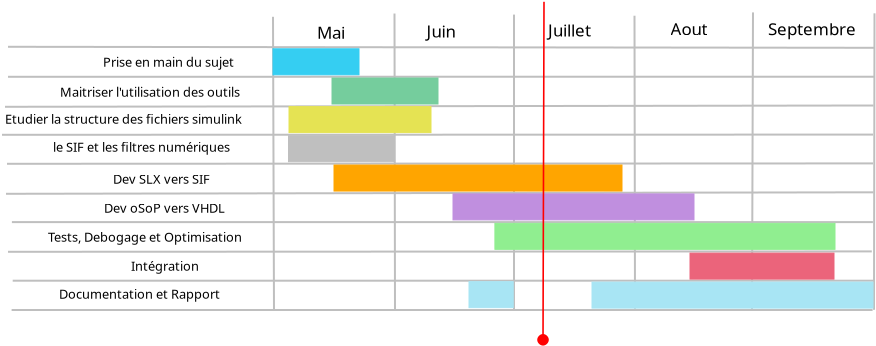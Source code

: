 <?xml version="1.0" encoding="UTF-8"?>
<dia:diagram xmlns:dia="http://www.lysator.liu.se/~alla/dia/">
  <dia:layer name="Arrière-plan" visible="true">
    <dia:object type="Standard - Line" version="0" id="O0">
      <dia:attribute name="obj_pos">
        <dia:point val="6.85,12.85"/>
      </dia:attribute>
      <dia:attribute name="obj_bb">
        <dia:rectangle val="6.8,12.8;50.2,12.95"/>
      </dia:attribute>
      <dia:attribute name="conn_endpoints">
        <dia:point val="6.85,12.85"/>
        <dia:point val="50.15,12.9"/>
      </dia:attribute>
      <dia:attribute name="numcp">
        <dia:int val="1"/>
      </dia:attribute>
      <dia:attribute name="line_color">
        <dia:color val="#bfbfbf"/>
      </dia:attribute>
    </dia:object>
    <dia:object type="Standard - Line" version="0" id="O1">
      <dia:attribute name="obj_pos">
        <dia:point val="6.85,14.35"/>
      </dia:attribute>
      <dia:attribute name="obj_bb">
        <dia:rectangle val="6.8,14.295;50.225,14.4"/>
      </dia:attribute>
      <dia:attribute name="conn_endpoints">
        <dia:point val="6.85,14.35"/>
        <dia:point val="50.175,14.345"/>
      </dia:attribute>
      <dia:attribute name="numcp">
        <dia:int val="1"/>
      </dia:attribute>
      <dia:attribute name="line_color">
        <dia:color val="#bfbfbf"/>
      </dia:attribute>
    </dia:object>
    <dia:object type="Standard - Line" version="0" id="O2">
      <dia:attribute name="obj_pos">
        <dia:point val="6.55,17.25"/>
      </dia:attribute>
      <dia:attribute name="obj_bb">
        <dia:rectangle val="6.5,17.19;50.15,17.3"/>
      </dia:attribute>
      <dia:attribute name="conn_endpoints">
        <dia:point val="6.55,17.25"/>
        <dia:point val="50.1,17.24"/>
      </dia:attribute>
      <dia:attribute name="numcp">
        <dia:int val="1"/>
      </dia:attribute>
      <dia:attribute name="line_color">
        <dia:color val="#bfbfbf"/>
      </dia:attribute>
    </dia:object>
    <dia:object type="Standard - Line" version="0" id="O3">
      <dia:attribute name="obj_pos">
        <dia:point val="6.7,15.85"/>
      </dia:attribute>
      <dia:attribute name="obj_bb">
        <dia:rectangle val="6.65,15.735;50.175,15.9"/>
      </dia:attribute>
      <dia:attribute name="conn_endpoints">
        <dia:point val="6.7,15.85"/>
        <dia:point val="50.125,15.785"/>
      </dia:attribute>
      <dia:attribute name="numcp">
        <dia:int val="1"/>
      </dia:attribute>
      <dia:attribute name="line_color">
        <dia:color val="#bfbfbf"/>
      </dia:attribute>
    </dia:object>
    <dia:object type="Standard - Line" version="0" id="O4">
      <dia:attribute name="obj_pos">
        <dia:point val="6.8,18.7"/>
      </dia:attribute>
      <dia:attribute name="obj_bb">
        <dia:rectangle val="6.75,18.63;50.15,18.75"/>
      </dia:attribute>
      <dia:attribute name="conn_endpoints">
        <dia:point val="6.8,18.7"/>
        <dia:point val="50.1,18.68"/>
      </dia:attribute>
      <dia:attribute name="numcp">
        <dia:int val="1"/>
      </dia:attribute>
      <dia:attribute name="line_color">
        <dia:color val="#bfbfbf"/>
      </dia:attribute>
    </dia:object>
    <dia:object type="Standard - Line" version="0" id="O5">
      <dia:attribute name="obj_pos">
        <dia:point val="6.75,20.2"/>
      </dia:attribute>
      <dia:attribute name="obj_bb">
        <dia:rectangle val="6.7,20.075;50.175,20.25"/>
      </dia:attribute>
      <dia:attribute name="conn_endpoints">
        <dia:point val="6.75,20.2"/>
        <dia:point val="50.125,20.125"/>
      </dia:attribute>
      <dia:attribute name="numcp">
        <dia:int val="1"/>
      </dia:attribute>
      <dia:attribute name="line_color">
        <dia:color val="#bfbfbf"/>
      </dia:attribute>
    </dia:object>
    <dia:object type="Standard - Line" version="0" id="O6">
      <dia:attribute name="obj_pos">
        <dia:point val="20.1,11.35"/>
      </dia:attribute>
      <dia:attribute name="obj_bb">
        <dia:rectangle val="20.05,11.3;20.2,26.1"/>
      </dia:attribute>
      <dia:attribute name="conn_endpoints">
        <dia:point val="20.1,11.35"/>
        <dia:point val="20.15,26.05"/>
      </dia:attribute>
      <dia:attribute name="numcp">
        <dia:int val="1"/>
      </dia:attribute>
      <dia:attribute name="line_color">
        <dia:color val="#bfbfbf"/>
      </dia:attribute>
    </dia:object>
    <dia:object type="Standard - Line" version="0" id="O7">
      <dia:attribute name="obj_pos">
        <dia:point val="38.175,11.295"/>
      </dia:attribute>
      <dia:attribute name="obj_bb">
        <dia:rectangle val="38.125,11.245;38.25,26.0"/>
      </dia:attribute>
      <dia:attribute name="conn_endpoints">
        <dia:point val="38.175,11.295"/>
        <dia:point val="38.2,25.95"/>
      </dia:attribute>
      <dia:attribute name="numcp">
        <dia:int val="1"/>
      </dia:attribute>
      <dia:attribute name="line_color">
        <dia:color val="#bfbfbf"/>
      </dia:attribute>
    </dia:object>
    <dia:object type="Standard - Line" version="0" id="O8">
      <dia:attribute name="obj_pos">
        <dia:point val="32.15,11.24"/>
      </dia:attribute>
      <dia:attribute name="obj_bb">
        <dia:rectangle val="32.1,11.19;32.2,26.05"/>
      </dia:attribute>
      <dia:attribute name="conn_endpoints">
        <dia:point val="32.15,11.24"/>
        <dia:point val="32.15,26"/>
      </dia:attribute>
      <dia:attribute name="numcp">
        <dia:int val="1"/>
      </dia:attribute>
      <dia:attribute name="line_color">
        <dia:color val="#bfbfbf"/>
      </dia:attribute>
    </dia:object>
    <dia:object type="Standard - Line" version="0" id="O9">
      <dia:attribute name="obj_pos">
        <dia:point val="26.175,11.185"/>
      </dia:attribute>
      <dia:attribute name="obj_bb">
        <dia:rectangle val="26.125,11.135;26.25,26.1"/>
      </dia:attribute>
      <dia:attribute name="conn_endpoints">
        <dia:point val="26.175,11.185"/>
        <dia:point val="26.2,26.05"/>
      </dia:attribute>
      <dia:attribute name="numcp">
        <dia:int val="1"/>
      </dia:attribute>
      <dia:attribute name="line_color">
        <dia:color val="#bfbfbf"/>
      </dia:attribute>
    </dia:object>
    <dia:object type="Standard - Line" version="0" id="O10">
      <dia:attribute name="obj_pos">
        <dia:point val="44.1,11.13"/>
      </dia:attribute>
      <dia:attribute name="obj_bb">
        <dia:rectangle val="44.0,11.08;44.15,26.05"/>
      </dia:attribute>
      <dia:attribute name="conn_endpoints">
        <dia:point val="44.1,11.13"/>
        <dia:point val="44.05,26"/>
      </dia:attribute>
      <dia:attribute name="numcp">
        <dia:int val="1"/>
      </dia:attribute>
      <dia:attribute name="line_color">
        <dia:color val="#bfbfbf"/>
      </dia:attribute>
    </dia:object>
    <dia:object type="Standard - Line" version="0" id="O11">
      <dia:attribute name="obj_pos">
        <dia:point val="50.175,11.175"/>
      </dia:attribute>
      <dia:attribute name="obj_bb">
        <dia:rectangle val="50.1,11.125;50.225,26.05"/>
      </dia:attribute>
      <dia:attribute name="conn_endpoints">
        <dia:point val="50.175,11.175"/>
        <dia:point val="50.15,26"/>
      </dia:attribute>
      <dia:attribute name="numcp">
        <dia:int val="1"/>
      </dia:attribute>
      <dia:attribute name="line_color">
        <dia:color val="#bfbfbf"/>
      </dia:attribute>
    </dia:object>
    <dia:object type="Standard - Text" version="1" id="O12">
      <dia:attribute name="obj_pos">
        <dia:point val="22.3,12.45"/>
      </dia:attribute>
      <dia:attribute name="obj_bb">
        <dia:rectangle val="22.3,11.662;23.782,12.65"/>
      </dia:attribute>
      <dia:attribute name="text">
        <dia:composite type="text">
          <dia:attribute name="string">
            <dia:string>#Mai#</dia:string>
          </dia:attribute>
          <dia:attribute name="font">
            <dia:font family="sans" style="0" name="Helvetica"/>
          </dia:attribute>
          <dia:attribute name="height">
            <dia:real val="1.058"/>
          </dia:attribute>
          <dia:attribute name="pos">
            <dia:point val="22.3,12.45"/>
          </dia:attribute>
          <dia:attribute name="color">
            <dia:color val="#000000"/>
          </dia:attribute>
          <dia:attribute name="alignment">
            <dia:enum val="0"/>
          </dia:attribute>
        </dia:composite>
      </dia:attribute>
      <dia:attribute name="valign">
        <dia:enum val="3"/>
      </dia:attribute>
    </dia:object>
    <dia:object type="Standard - Text" version="1" id="O13">
      <dia:attribute name="obj_pos">
        <dia:point val="27.775,12.383"/>
      </dia:attribute>
      <dia:attribute name="obj_bb">
        <dia:rectangle val="27.775,11.595;29.335,12.582"/>
      </dia:attribute>
      <dia:attribute name="text">
        <dia:composite type="text">
          <dia:attribute name="string">
            <dia:string>#Juin#</dia:string>
          </dia:attribute>
          <dia:attribute name="font">
            <dia:font family="sans" style="0" name="Helvetica"/>
          </dia:attribute>
          <dia:attribute name="height">
            <dia:real val="1.058"/>
          </dia:attribute>
          <dia:attribute name="pos">
            <dia:point val="27.775,12.383"/>
          </dia:attribute>
          <dia:attribute name="color">
            <dia:color val="#000000"/>
          </dia:attribute>
          <dia:attribute name="alignment">
            <dia:enum val="0"/>
          </dia:attribute>
        </dia:composite>
      </dia:attribute>
      <dia:attribute name="valign">
        <dia:enum val="3"/>
      </dia:attribute>
    </dia:object>
    <dia:object type="Standard - Text" version="1" id="O14">
      <dia:attribute name="obj_pos">
        <dia:point val="33.85,12.328"/>
      </dia:attribute>
      <dia:attribute name="obj_bb">
        <dia:rectangle val="33.85,11.54;36.22,12.527"/>
      </dia:attribute>
      <dia:attribute name="text">
        <dia:composite type="text">
          <dia:attribute name="string">
            <dia:string>#Juillet#</dia:string>
          </dia:attribute>
          <dia:attribute name="font">
            <dia:font family="sans" style="0" name="Helvetica"/>
          </dia:attribute>
          <dia:attribute name="height">
            <dia:real val="1.058"/>
          </dia:attribute>
          <dia:attribute name="pos">
            <dia:point val="33.85,12.328"/>
          </dia:attribute>
          <dia:attribute name="color">
            <dia:color val="#000000"/>
          </dia:attribute>
          <dia:attribute name="alignment">
            <dia:enum val="0"/>
          </dia:attribute>
        </dia:composite>
      </dia:attribute>
      <dia:attribute name="valign">
        <dia:enum val="3"/>
      </dia:attribute>
    </dia:object>
    <dia:object type="Standard - Text" version="1" id="O15">
      <dia:attribute name="obj_pos">
        <dia:point val="39.975,12.273"/>
      </dia:attribute>
      <dia:attribute name="obj_bb">
        <dia:rectangle val="39.975,11.485;41.93,12.473"/>
      </dia:attribute>
      <dia:attribute name="text">
        <dia:composite type="text">
          <dia:attribute name="string">
            <dia:string>#Aout#</dia:string>
          </dia:attribute>
          <dia:attribute name="font">
            <dia:font family="sans" style="0" name="Helvetica"/>
          </dia:attribute>
          <dia:attribute name="height">
            <dia:real val="1.058"/>
          </dia:attribute>
          <dia:attribute name="pos">
            <dia:point val="39.975,12.273"/>
          </dia:attribute>
          <dia:attribute name="color">
            <dia:color val="#000000"/>
          </dia:attribute>
          <dia:attribute name="alignment">
            <dia:enum val="0"/>
          </dia:attribute>
        </dia:composite>
      </dia:attribute>
      <dia:attribute name="valign">
        <dia:enum val="3"/>
      </dia:attribute>
    </dia:object>
    <dia:object type="Standard - Text" version="1" id="O16">
      <dia:attribute name="obj_pos">
        <dia:point val="44.85,12.268"/>
      </dia:attribute>
      <dia:attribute name="obj_bb">
        <dia:rectangle val="44.85,11.48;49.528,12.467"/>
      </dia:attribute>
      <dia:attribute name="text">
        <dia:composite type="text">
          <dia:attribute name="string">
            <dia:string>#Septembre#</dia:string>
          </dia:attribute>
          <dia:attribute name="font">
            <dia:font family="sans" style="0" name="Helvetica"/>
          </dia:attribute>
          <dia:attribute name="height">
            <dia:real val="1.058"/>
          </dia:attribute>
          <dia:attribute name="pos">
            <dia:point val="44.85,12.268"/>
          </dia:attribute>
          <dia:attribute name="color">
            <dia:color val="#000000"/>
          </dia:attribute>
          <dia:attribute name="alignment">
            <dia:enum val="0"/>
          </dia:attribute>
        </dia:composite>
      </dia:attribute>
      <dia:attribute name="valign">
        <dia:enum val="3"/>
      </dia:attribute>
    </dia:object>
    <dia:object type="Standard - Line" version="0" id="O17">
      <dia:attribute name="obj_pos">
        <dia:point val="7.045,21.615"/>
      </dia:attribute>
      <dia:attribute name="obj_bb">
        <dia:rectangle val="6.995,21.565;50.145,21.665"/>
      </dia:attribute>
      <dia:attribute name="conn_endpoints">
        <dia:point val="7.045,21.615"/>
        <dia:point val="50.095,21.615"/>
      </dia:attribute>
      <dia:attribute name="numcp">
        <dia:int val="1"/>
      </dia:attribute>
      <dia:attribute name="line_color">
        <dia:color val="#bfbfbf"/>
      </dia:attribute>
    </dia:object>
    <dia:object type="Standard - Line" version="0" id="O18">
      <dia:attribute name="obj_pos">
        <dia:point val="6.85,23.1"/>
      </dia:attribute>
      <dia:attribute name="obj_bb">
        <dia:rectangle val="6.8,23.03;50.09,23.15"/>
      </dia:attribute>
      <dia:attribute name="conn_endpoints">
        <dia:point val="6.85,23.1"/>
        <dia:point val="50.04,23.08"/>
      </dia:attribute>
      <dia:attribute name="numcp">
        <dia:int val="1"/>
      </dia:attribute>
      <dia:attribute name="line_color">
        <dia:color val="#bfbfbf"/>
      </dia:attribute>
    </dia:object>
    <dia:object type="Standard - Line" version="0" id="O19">
      <dia:attribute name="obj_pos">
        <dia:point val="7.085,24.545"/>
      </dia:attribute>
      <dia:attribute name="obj_bb">
        <dia:rectangle val="7.035,24.495;50.185,24.595"/>
      </dia:attribute>
      <dia:attribute name="conn_endpoints">
        <dia:point val="7.085,24.545"/>
        <dia:point val="50.135,24.545"/>
      </dia:attribute>
      <dia:attribute name="numcp">
        <dia:int val="1"/>
      </dia:attribute>
      <dia:attribute name="line_color">
        <dia:color val="#bfbfbf"/>
      </dia:attribute>
    </dia:object>
    <dia:object type="Standard - Line" version="0" id="O20">
      <dia:attribute name="obj_pos">
        <dia:point val="7.03,26.01"/>
      </dia:attribute>
      <dia:attribute name="obj_bb">
        <dia:rectangle val="6.98,25.96;50.13,26.06"/>
      </dia:attribute>
      <dia:attribute name="conn_endpoints">
        <dia:point val="7.03,26.01"/>
        <dia:point val="50.08,26.01"/>
      </dia:attribute>
      <dia:attribute name="numcp">
        <dia:int val="1"/>
      </dia:attribute>
      <dia:attribute name="line_color">
        <dia:color val="#bfbfbf"/>
      </dia:attribute>
    </dia:object>
    <dia:object type="Standard - Text" version="1" id="O21">
      <dia:attribute name="obj_pos">
        <dia:point val="8.85,22.6"/>
      </dia:attribute>
      <dia:attribute name="obj_bb">
        <dia:rectangle val="8.85,22.005;19.265,22.753"/>
      </dia:attribute>
      <dia:attribute name="text">
        <dia:composite type="text">
          <dia:attribute name="string">
            <dia:string>#Tests, Debogage et Optimisation#</dia:string>
          </dia:attribute>
          <dia:attribute name="font">
            <dia:font family="sans" style="0" name="Helvetica"/>
          </dia:attribute>
          <dia:attribute name="height">
            <dia:real val="0.8"/>
          </dia:attribute>
          <dia:attribute name="pos">
            <dia:point val="8.85,22.6"/>
          </dia:attribute>
          <dia:attribute name="color">
            <dia:color val="#000000"/>
          </dia:attribute>
          <dia:attribute name="alignment">
            <dia:enum val="0"/>
          </dia:attribute>
        </dia:composite>
      </dia:attribute>
      <dia:attribute name="valign">
        <dia:enum val="3"/>
      </dia:attribute>
    </dia:object>
    <dia:object type="Standard - Text" version="1" id="O22">
      <dia:attribute name="obj_pos">
        <dia:point val="13,24.05"/>
      </dia:attribute>
      <dia:attribute name="obj_bb">
        <dia:rectangle val="13,23.455;16.52,24.203"/>
      </dia:attribute>
      <dia:attribute name="text">
        <dia:composite type="text">
          <dia:attribute name="string">
            <dia:string>#Intégration#</dia:string>
          </dia:attribute>
          <dia:attribute name="font">
            <dia:font family="sans" style="0" name="Helvetica"/>
          </dia:attribute>
          <dia:attribute name="height">
            <dia:real val="0.8"/>
          </dia:attribute>
          <dia:attribute name="pos">
            <dia:point val="13,24.05"/>
          </dia:attribute>
          <dia:attribute name="color">
            <dia:color val="#000000"/>
          </dia:attribute>
          <dia:attribute name="alignment">
            <dia:enum val="0"/>
          </dia:attribute>
        </dia:composite>
      </dia:attribute>
      <dia:attribute name="valign">
        <dia:enum val="3"/>
      </dia:attribute>
    </dia:object>
    <dia:object type="Standard - Text" version="1" id="O23">
      <dia:attribute name="obj_pos">
        <dia:point val="9.4,25.45"/>
      </dia:attribute>
      <dia:attribute name="obj_bb">
        <dia:rectangle val="9.4,24.855;17.913,25.602"/>
      </dia:attribute>
      <dia:attribute name="text">
        <dia:composite type="text">
          <dia:attribute name="string">
            <dia:string>#Documentation et Rapport#</dia:string>
          </dia:attribute>
          <dia:attribute name="font">
            <dia:font family="sans" style="0" name="Helvetica"/>
          </dia:attribute>
          <dia:attribute name="height">
            <dia:real val="0.8"/>
          </dia:attribute>
          <dia:attribute name="pos">
            <dia:point val="9.4,25.45"/>
          </dia:attribute>
          <dia:attribute name="color">
            <dia:color val="#000000"/>
          </dia:attribute>
          <dia:attribute name="alignment">
            <dia:enum val="0"/>
          </dia:attribute>
        </dia:composite>
      </dia:attribute>
      <dia:attribute name="valign">
        <dia:enum val="3"/>
      </dia:attribute>
    </dia:object>
  </dia:layer>
  <dia:layer name="dessin" visible="true" active="true">
    <dia:object type="Standard - Box" version="0" id="O24">
      <dia:attribute name="obj_pos">
        <dia:point val="20.1,12.95"/>
      </dia:attribute>
      <dia:attribute name="obj_bb">
        <dia:rectangle val="20.1,12.95;24.4,14.25"/>
      </dia:attribute>
      <dia:attribute name="elem_corner">
        <dia:point val="20.1,12.95"/>
      </dia:attribute>
      <dia:attribute name="elem_width">
        <dia:real val="4.3"/>
      </dia:attribute>
      <dia:attribute name="elem_height">
        <dia:real val="1.3"/>
      </dia:attribute>
      <dia:attribute name="border_width">
        <dia:real val="1.175e-38"/>
      </dia:attribute>
      <dia:attribute name="border_color">
        <dia:color val="#35cef2"/>
      </dia:attribute>
      <dia:attribute name="inner_color">
        <dia:color val="#35cef2"/>
      </dia:attribute>
      <dia:attribute name="show_background">
        <dia:boolean val="true"/>
      </dia:attribute>
    </dia:object>
    <dia:object type="Standard - Box" version="0" id="O25">
      <dia:attribute name="obj_pos">
        <dia:point val="20.875,17.295"/>
      </dia:attribute>
      <dia:attribute name="obj_bb">
        <dia:rectangle val="20.875,17.295;26.15,18.595"/>
      </dia:attribute>
      <dia:attribute name="elem_corner">
        <dia:point val="20.875,17.295"/>
      </dia:attribute>
      <dia:attribute name="elem_width">
        <dia:real val="5.275"/>
      </dia:attribute>
      <dia:attribute name="elem_height">
        <dia:real val="1.3"/>
      </dia:attribute>
      <dia:attribute name="border_width">
        <dia:real val="1.175e-38"/>
      </dia:attribute>
      <dia:attribute name="border_color">
        <dia:color val="#bfbfbf"/>
      </dia:attribute>
      <dia:attribute name="inner_color">
        <dia:color val="#bfbfbf"/>
      </dia:attribute>
      <dia:attribute name="show_background">
        <dia:boolean val="true"/>
      </dia:attribute>
    </dia:object>
    <dia:object type="Standard - Box" version="0" id="O26">
      <dia:attribute name="obj_pos">
        <dia:point val="20.9,15.84"/>
      </dia:attribute>
      <dia:attribute name="obj_bb">
        <dia:rectangle val="20.9,15.84;28,17.14"/>
      </dia:attribute>
      <dia:attribute name="elem_corner">
        <dia:point val="20.9,15.84"/>
      </dia:attribute>
      <dia:attribute name="elem_width">
        <dia:real val="7.1"/>
      </dia:attribute>
      <dia:attribute name="elem_height">
        <dia:real val="1.3"/>
      </dia:attribute>
      <dia:attribute name="border_width">
        <dia:real val="1.175e-38"/>
      </dia:attribute>
      <dia:attribute name="border_color">
        <dia:color val="#e5e353"/>
      </dia:attribute>
      <dia:attribute name="inner_color">
        <dia:color val="#e5e353"/>
      </dia:attribute>
      <dia:attribute name="show_background">
        <dia:boolean val="true"/>
      </dia:attribute>
    </dia:object>
    <dia:object type="Standard - Box" version="0" id="O27">
      <dia:attribute name="obj_pos">
        <dia:point val="23.05,14.41"/>
      </dia:attribute>
      <dia:attribute name="obj_bb">
        <dia:rectangle val="23.05,14.41;28.35,15.71"/>
      </dia:attribute>
      <dia:attribute name="elem_corner">
        <dia:point val="23.05,14.41"/>
      </dia:attribute>
      <dia:attribute name="elem_width">
        <dia:real val="5.3"/>
      </dia:attribute>
      <dia:attribute name="elem_height">
        <dia:real val="1.3"/>
      </dia:attribute>
      <dia:attribute name="border_width">
        <dia:real val="1.175e-38"/>
      </dia:attribute>
      <dia:attribute name="border_color">
        <dia:color val="#75cd9d"/>
      </dia:attribute>
      <dia:attribute name="inner_color">
        <dia:color val="#75cd9d"/>
      </dia:attribute>
      <dia:attribute name="show_background">
        <dia:boolean val="true"/>
      </dia:attribute>
    </dia:object>
    <dia:object type="Standard - Box" version="0" id="O28">
      <dia:attribute name="obj_pos">
        <dia:point val="29.1,20.205"/>
      </dia:attribute>
      <dia:attribute name="obj_bb">
        <dia:rectangle val="29.1,20.205;41.15,21.505"/>
      </dia:attribute>
      <dia:attribute name="elem_corner">
        <dia:point val="29.1,20.205"/>
      </dia:attribute>
      <dia:attribute name="elem_width">
        <dia:real val="12.05"/>
      </dia:attribute>
      <dia:attribute name="elem_height">
        <dia:real val="1.3"/>
      </dia:attribute>
      <dia:attribute name="border_width">
        <dia:real val="1.175e-38"/>
      </dia:attribute>
      <dia:attribute name="border_color">
        <dia:color val="#c08fdf"/>
      </dia:attribute>
      <dia:attribute name="inner_color">
        <dia:color val="#c08fdf"/>
      </dia:attribute>
      <dia:attribute name="show_background">
        <dia:boolean val="true"/>
      </dia:attribute>
    </dia:object>
    <dia:object type="Standard - Box" version="0" id="O29">
      <dia:attribute name="obj_pos">
        <dia:point val="23.15,18.762"/>
      </dia:attribute>
      <dia:attribute name="obj_bb">
        <dia:rectangle val="23.15,18.762;37.55,20.062"/>
      </dia:attribute>
      <dia:attribute name="elem_corner">
        <dia:point val="23.15,18.762"/>
      </dia:attribute>
      <dia:attribute name="elem_width">
        <dia:real val="14.4"/>
      </dia:attribute>
      <dia:attribute name="elem_height">
        <dia:real val="1.3"/>
      </dia:attribute>
      <dia:attribute name="border_width">
        <dia:real val="1.175e-38"/>
      </dia:attribute>
      <dia:attribute name="border_color">
        <dia:color val="#ffa500"/>
      </dia:attribute>
      <dia:attribute name="inner_color">
        <dia:color val="#ffa500"/>
      </dia:attribute>
      <dia:attribute name="show_background">
        <dia:boolean val="true"/>
      </dia:attribute>
    </dia:object>
    <dia:object type="Standard - Text" version="1" id="O30">
      <dia:attribute name="obj_pos">
        <dia:point val="8.45,12.95"/>
      </dia:attribute>
      <dia:attribute name="obj_bb">
        <dia:rectangle val="8.45,12.355;8.45,13.102"/>
      </dia:attribute>
      <dia:attribute name="text">
        <dia:composite type="text">
          <dia:attribute name="string">
            <dia:string>##</dia:string>
          </dia:attribute>
          <dia:attribute name="font">
            <dia:font family="sans" style="0" name="Helvetica"/>
          </dia:attribute>
          <dia:attribute name="height">
            <dia:real val="0.8"/>
          </dia:attribute>
          <dia:attribute name="pos">
            <dia:point val="8.45,12.95"/>
          </dia:attribute>
          <dia:attribute name="color">
            <dia:color val="#000000"/>
          </dia:attribute>
          <dia:attribute name="alignment">
            <dia:enum val="0"/>
          </dia:attribute>
        </dia:composite>
      </dia:attribute>
      <dia:attribute name="valign">
        <dia:enum val="3"/>
      </dia:attribute>
    </dia:object>
    <dia:object type="Standard - Text" version="1" id="O31">
      <dia:attribute name="obj_pos">
        <dia:point val="11.6,13.85"/>
      </dia:attribute>
      <dia:attribute name="obj_bb">
        <dia:rectangle val="11.6,13.255;18.73,14.002"/>
      </dia:attribute>
      <dia:attribute name="text">
        <dia:composite type="text">
          <dia:attribute name="string">
            <dia:string>#Prise en main du sujet#</dia:string>
          </dia:attribute>
          <dia:attribute name="font">
            <dia:font family="sans" style="0" name="Helvetica"/>
          </dia:attribute>
          <dia:attribute name="height">
            <dia:real val="0.8"/>
          </dia:attribute>
          <dia:attribute name="pos">
            <dia:point val="11.6,13.85"/>
          </dia:attribute>
          <dia:attribute name="color">
            <dia:color val="#000000"/>
          </dia:attribute>
          <dia:attribute name="alignment">
            <dia:enum val="0"/>
          </dia:attribute>
        </dia:composite>
      </dia:attribute>
      <dia:attribute name="valign">
        <dia:enum val="3"/>
      </dia:attribute>
    </dia:object>
    <dia:object type="Standard - Text" version="1" id="O32">
      <dia:attribute name="obj_pos">
        <dia:point val="9.45,15.35"/>
      </dia:attribute>
      <dia:attribute name="obj_bb">
        <dia:rectangle val="9.45,14.755;19.223,15.502"/>
      </dia:attribute>
      <dia:attribute name="text">
        <dia:composite type="text">
          <dia:attribute name="string">
            <dia:string>#Maitriser l'utilisation des outils#</dia:string>
          </dia:attribute>
          <dia:attribute name="font">
            <dia:font family="sans" style="0" name="Helvetica"/>
          </dia:attribute>
          <dia:attribute name="height">
            <dia:real val="0.8"/>
          </dia:attribute>
          <dia:attribute name="pos">
            <dia:point val="9.45,15.35"/>
          </dia:attribute>
          <dia:attribute name="color">
            <dia:color val="#000000"/>
          </dia:attribute>
          <dia:attribute name="alignment">
            <dia:enum val="0"/>
          </dia:attribute>
        </dia:composite>
      </dia:attribute>
      <dia:attribute name="valign">
        <dia:enum val="3"/>
      </dia:attribute>
    </dia:object>
    <dia:object type="Standard - Text" version="1" id="O33">
      <dia:attribute name="obj_pos">
        <dia:point val="6.7,16.7"/>
      </dia:attribute>
      <dia:attribute name="obj_bb">
        <dia:rectangle val="6.7,16.105;19.63,16.852"/>
      </dia:attribute>
      <dia:attribute name="text">
        <dia:composite type="text">
          <dia:attribute name="string">
            <dia:string>#Etudier la structure des fichiers simulink#</dia:string>
          </dia:attribute>
          <dia:attribute name="font">
            <dia:font family="sans" style="0" name="Helvetica"/>
          </dia:attribute>
          <dia:attribute name="height">
            <dia:real val="0.8"/>
          </dia:attribute>
          <dia:attribute name="pos">
            <dia:point val="6.7,16.7"/>
          </dia:attribute>
          <dia:attribute name="color">
            <dia:color val="#000000"/>
          </dia:attribute>
          <dia:attribute name="alignment">
            <dia:enum val="0"/>
          </dia:attribute>
        </dia:composite>
      </dia:attribute>
      <dia:attribute name="valign">
        <dia:enum val="3"/>
      </dia:attribute>
    </dia:object>
    <dia:object type="Standard - Text" version="1" id="O34">
      <dia:attribute name="obj_pos">
        <dia:point val="9.1,18.1"/>
      </dia:attribute>
      <dia:attribute name="obj_bb">
        <dia:rectangle val="9.1,17.505;18.82,18.253"/>
      </dia:attribute>
      <dia:attribute name="text">
        <dia:composite type="text">
          <dia:attribute name="string">
            <dia:string>#le SIF et les filtres numériques#</dia:string>
          </dia:attribute>
          <dia:attribute name="font">
            <dia:font family="sans" style="0" name="Helvetica"/>
          </dia:attribute>
          <dia:attribute name="height">
            <dia:real val="0.8"/>
          </dia:attribute>
          <dia:attribute name="pos">
            <dia:point val="9.1,18.1"/>
          </dia:attribute>
          <dia:attribute name="color">
            <dia:color val="#000000"/>
          </dia:attribute>
          <dia:attribute name="alignment">
            <dia:enum val="0"/>
          </dia:attribute>
        </dia:composite>
      </dia:attribute>
      <dia:attribute name="valign">
        <dia:enum val="3"/>
      </dia:attribute>
    </dia:object>
    <dia:object type="Standard - Text" version="1" id="O35">
      <dia:attribute name="obj_pos">
        <dia:point val="12.1,19.7"/>
      </dia:attribute>
      <dia:attribute name="obj_bb">
        <dia:rectangle val="12.1,19.105;17.508,19.852"/>
      </dia:attribute>
      <dia:attribute name="text">
        <dia:composite type="text">
          <dia:attribute name="string">
            <dia:string>#Dev SLX vers SIF#</dia:string>
          </dia:attribute>
          <dia:attribute name="font">
            <dia:font family="sans" style="0" name="Helvetica"/>
          </dia:attribute>
          <dia:attribute name="height">
            <dia:real val="0.8"/>
          </dia:attribute>
          <dia:attribute name="pos">
            <dia:point val="12.1,19.7"/>
          </dia:attribute>
          <dia:attribute name="color">
            <dia:color val="#000000"/>
          </dia:attribute>
          <dia:attribute name="alignment">
            <dia:enum val="0"/>
          </dia:attribute>
        </dia:composite>
      </dia:attribute>
      <dia:attribute name="valign">
        <dia:enum val="3"/>
      </dia:attribute>
    </dia:object>
    <dia:object type="Standard - Text" version="1" id="O36">
      <dia:attribute name="obj_pos">
        <dia:point val="11.65,21.15"/>
      </dia:attribute>
      <dia:attribute name="obj_bb">
        <dia:rectangle val="11.65,20.555;18.238,21.302"/>
      </dia:attribute>
      <dia:attribute name="text">
        <dia:composite type="text">
          <dia:attribute name="string">
            <dia:string>#Dev oSoP vers VHDL#</dia:string>
          </dia:attribute>
          <dia:attribute name="font">
            <dia:font family="sans" style="0" name="Helvetica"/>
          </dia:attribute>
          <dia:attribute name="height">
            <dia:real val="0.8"/>
          </dia:attribute>
          <dia:attribute name="pos">
            <dia:point val="11.65,21.15"/>
          </dia:attribute>
          <dia:attribute name="color">
            <dia:color val="#000000"/>
          </dia:attribute>
          <dia:attribute name="alignment">
            <dia:enum val="0"/>
          </dia:attribute>
        </dia:composite>
      </dia:attribute>
      <dia:attribute name="valign">
        <dia:enum val="3"/>
      </dia:attribute>
    </dia:object>
    <dia:object type="Standard - Box" version="0" id="O37">
      <dia:attribute name="obj_pos">
        <dia:point val="31.195,21.677"/>
      </dia:attribute>
      <dia:attribute name="obj_bb">
        <dia:rectangle val="31.195,21.677;48.2,22.977"/>
      </dia:attribute>
      <dia:attribute name="elem_corner">
        <dia:point val="31.195,21.677"/>
      </dia:attribute>
      <dia:attribute name="elem_width">
        <dia:real val="17.005"/>
      </dia:attribute>
      <dia:attribute name="elem_height">
        <dia:real val="1.3"/>
      </dia:attribute>
      <dia:attribute name="border_width">
        <dia:real val="1.175e-38"/>
      </dia:attribute>
      <dia:attribute name="border_color">
        <dia:color val="#90ee90"/>
      </dia:attribute>
      <dia:attribute name="inner_color">
        <dia:color val="#90ee90"/>
      </dia:attribute>
      <dia:attribute name="show_background">
        <dia:boolean val="true"/>
      </dia:attribute>
    </dia:object>
    <dia:object type="Standard - Box" version="0" id="O38">
      <dia:attribute name="obj_pos">
        <dia:point val="40.95,23.165"/>
      </dia:attribute>
      <dia:attribute name="obj_bb">
        <dia:rectangle val="40.95,23.165;48.15,24.465"/>
      </dia:attribute>
      <dia:attribute name="elem_corner">
        <dia:point val="40.95,23.165"/>
      </dia:attribute>
      <dia:attribute name="elem_width">
        <dia:real val="7.2"/>
      </dia:attribute>
      <dia:attribute name="elem_height">
        <dia:real val="1.3"/>
      </dia:attribute>
      <dia:attribute name="border_width">
        <dia:real val="1.175e-38"/>
      </dia:attribute>
      <dia:attribute name="border_color">
        <dia:color val="#eb647b"/>
      </dia:attribute>
      <dia:attribute name="inner_color">
        <dia:color val="#eb647b"/>
      </dia:attribute>
      <dia:attribute name="show_background">
        <dia:boolean val="true"/>
      </dia:attribute>
    </dia:object>
    <dia:object type="Standard - Box" version="0" id="O39">
      <dia:attribute name="obj_pos">
        <dia:point val="36.05,24.615"/>
      </dia:attribute>
      <dia:attribute name="obj_bb">
        <dia:rectangle val="36.05,24.615;50.1,25.915"/>
      </dia:attribute>
      <dia:attribute name="elem_corner">
        <dia:point val="36.05,24.615"/>
      </dia:attribute>
      <dia:attribute name="elem_width">
        <dia:real val="14.05"/>
      </dia:attribute>
      <dia:attribute name="elem_height">
        <dia:real val="1.3"/>
      </dia:attribute>
      <dia:attribute name="border_width">
        <dia:real val="1.175e-38"/>
      </dia:attribute>
      <dia:attribute name="border_color">
        <dia:color val="#a8e5f4"/>
      </dia:attribute>
      <dia:attribute name="inner_color">
        <dia:color val="#a8e5f4"/>
      </dia:attribute>
      <dia:attribute name="show_background">
        <dia:boolean val="true"/>
      </dia:attribute>
    </dia:object>
    <dia:object type="Standard - Box" version="0" id="O40">
      <dia:attribute name="obj_pos">
        <dia:point val="29.9,24.593"/>
      </dia:attribute>
      <dia:attribute name="obj_bb">
        <dia:rectangle val="29.9,24.593;32.11,25.893"/>
      </dia:attribute>
      <dia:attribute name="elem_corner">
        <dia:point val="29.9,24.593"/>
      </dia:attribute>
      <dia:attribute name="elem_width">
        <dia:real val="2.21"/>
      </dia:attribute>
      <dia:attribute name="elem_height">
        <dia:real val="1.3"/>
      </dia:attribute>
      <dia:attribute name="border_width">
        <dia:real val="1.175e-38"/>
      </dia:attribute>
      <dia:attribute name="border_color">
        <dia:color val="#a8e5f4"/>
      </dia:attribute>
      <dia:attribute name="inner_color">
        <dia:color val="#a8e5f4"/>
      </dia:attribute>
      <dia:attribute name="show_background">
        <dia:boolean val="true"/>
      </dia:attribute>
    </dia:object>
    <dia:object type="Standard - Line" version="0" id="O41">
      <dia:attribute name="obj_pos">
        <dia:point val="33.65,10.6"/>
      </dia:attribute>
      <dia:attribute name="obj_bb">
        <dia:rectangle val="33.294,10.56;33.907,27.807"/>
      </dia:attribute>
      <dia:attribute name="conn_endpoints">
        <dia:point val="33.65,10.6"/>
        <dia:point val="33.6,27.75"/>
      </dia:attribute>
      <dia:attribute name="numcp">
        <dia:int val="1"/>
      </dia:attribute>
      <dia:attribute name="line_color">
        <dia:color val="#ff0000"/>
      </dia:attribute>
      <dia:attribute name="line_width">
        <dia:real val="0.08"/>
      </dia:attribute>
      <dia:attribute name="end_arrow">
        <dia:enum val="8"/>
      </dia:attribute>
      <dia:attribute name="end_arrow_length">
        <dia:real val="0.5"/>
      </dia:attribute>
      <dia:attribute name="end_arrow_width">
        <dia:real val="0.5"/>
      </dia:attribute>
    </dia:object>
  </dia:layer>
  <dia:layer name="vernis" visible="true"/>
</dia:diagram>

